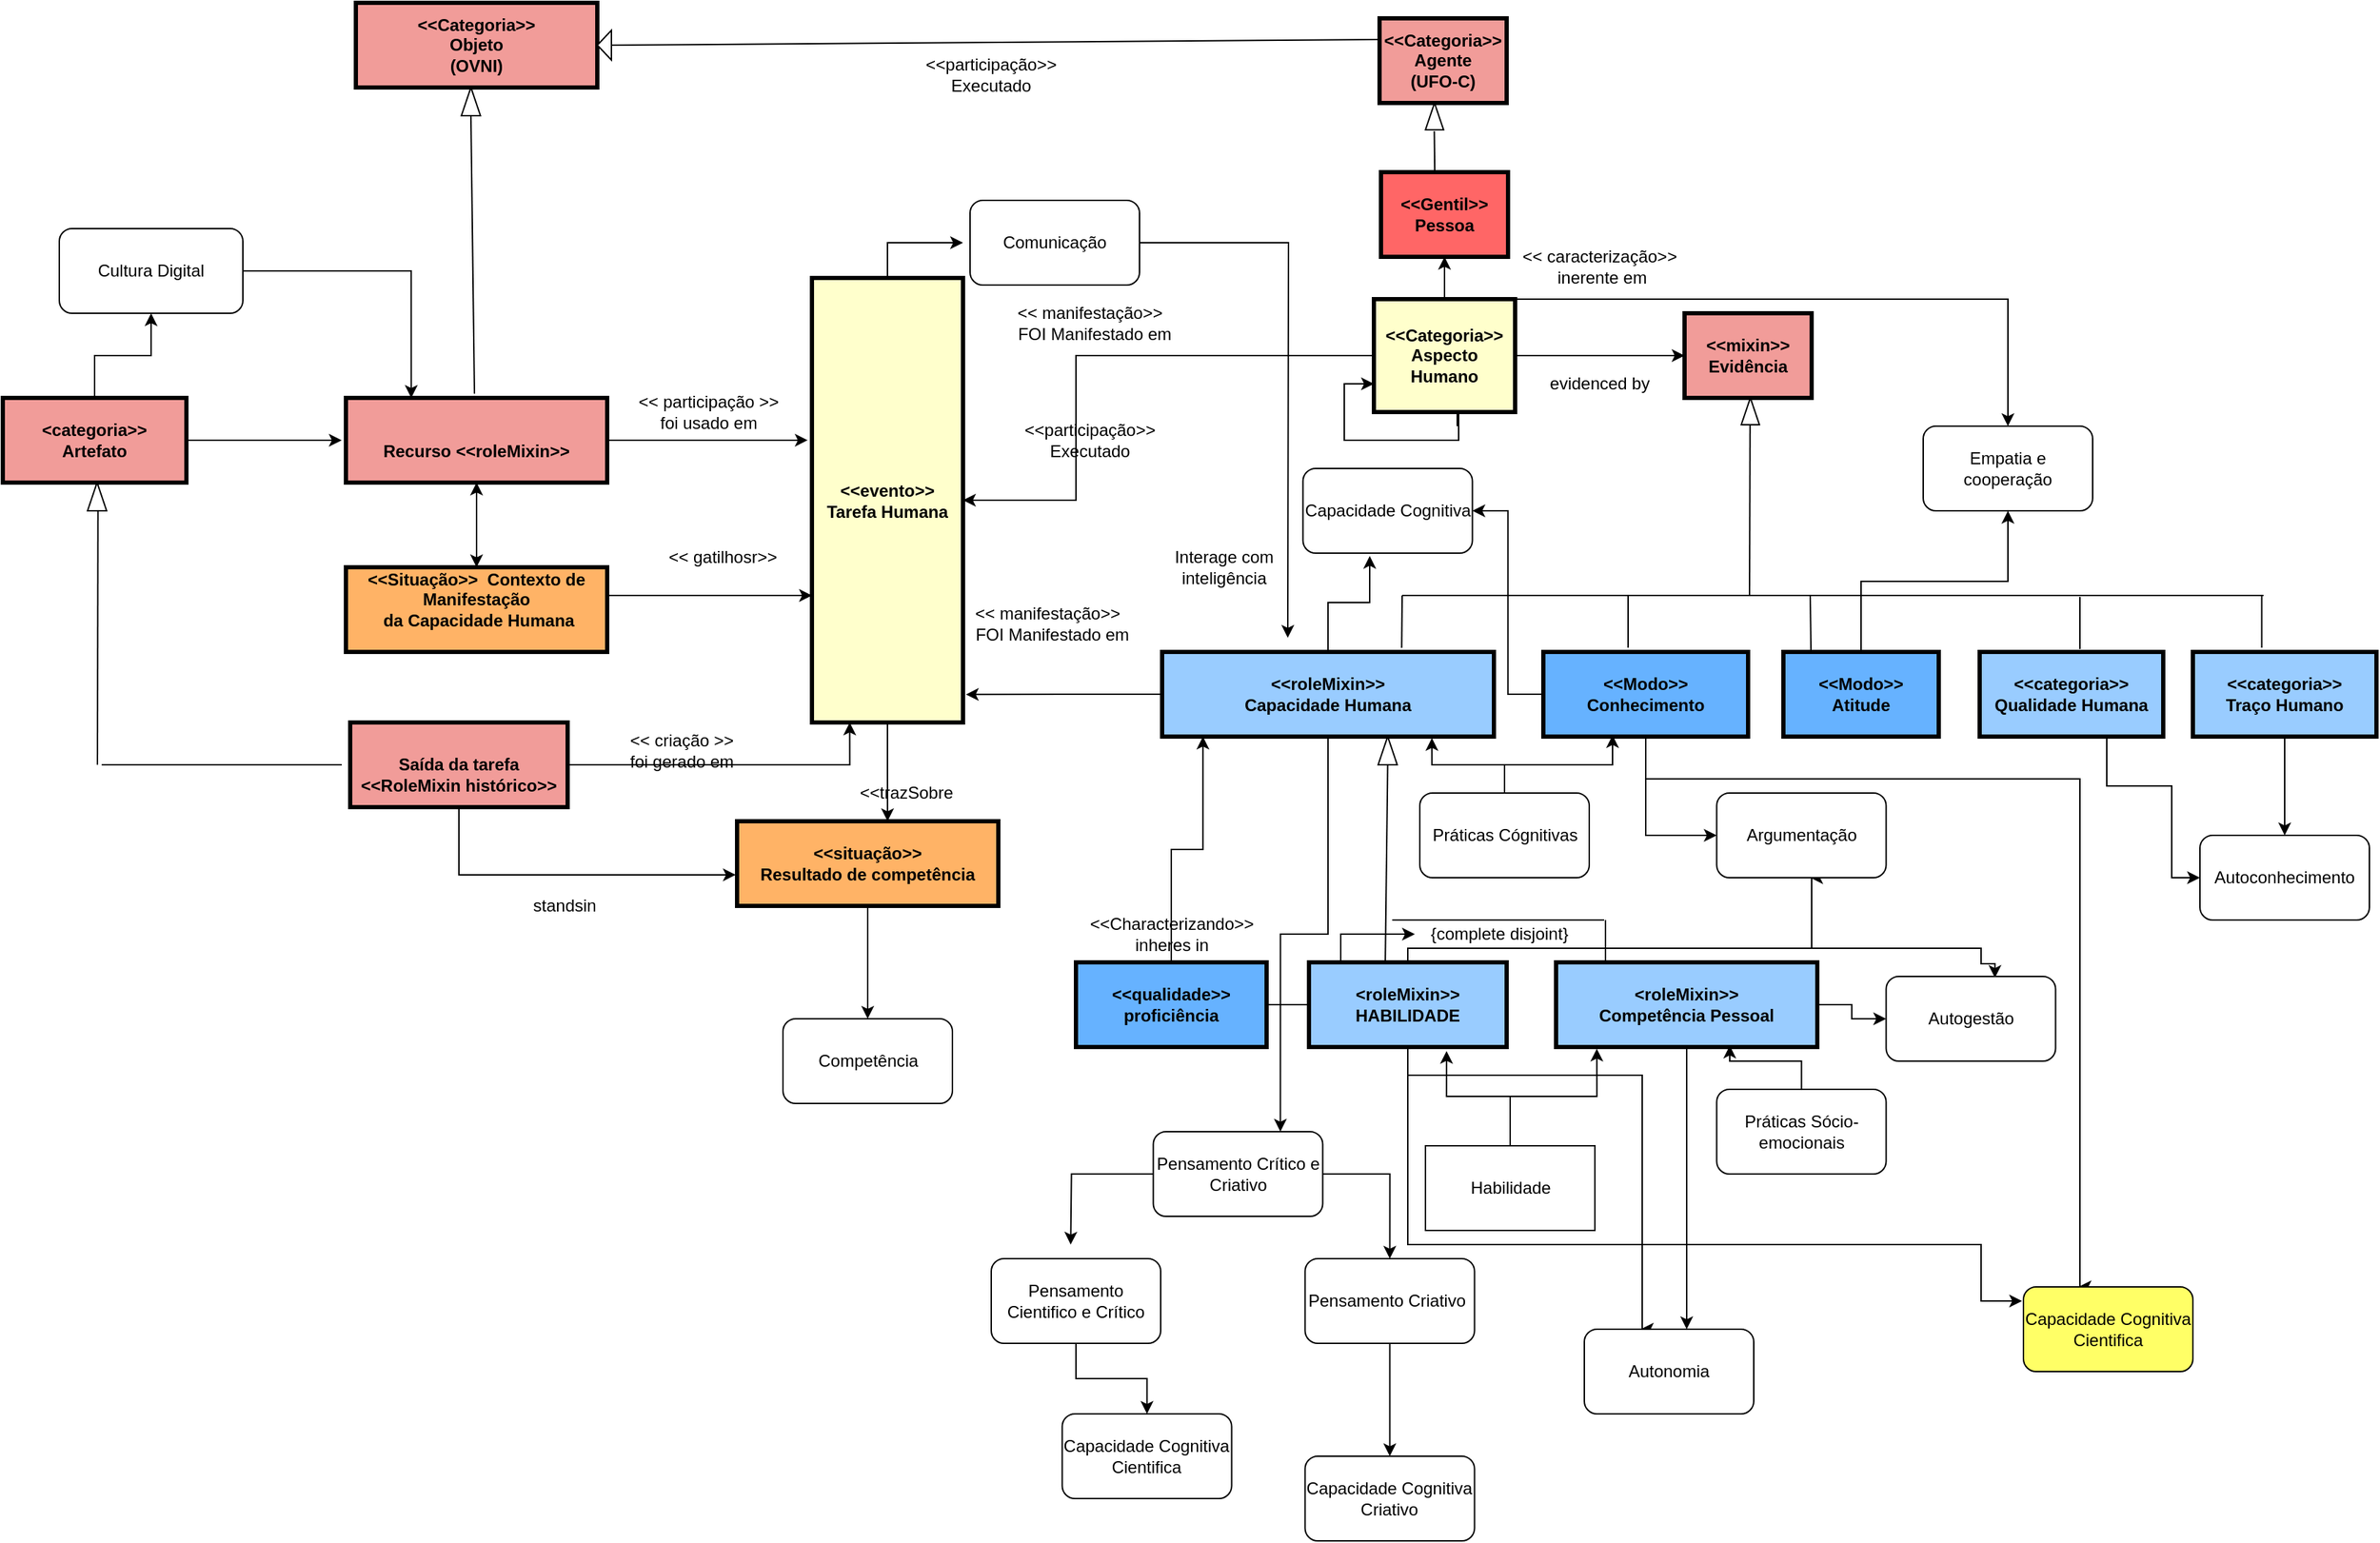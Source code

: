 <mxfile version="26.0.10">
  <diagram name="Page-1" id="c7558073-3199-34d8-9f00-42111426c3f3">
    <mxGraphModel dx="2180" dy="1727" grid="1" gridSize="10" guides="1" tooltips="1" connect="1" arrows="1" fold="1" page="1" pageScale="1" pageWidth="826" pageHeight="1169" background="none" math="0" shadow="0">
      <root>
        <mxCell id="0" />
        <mxCell id="1" parent="0" />
        <mxCell id="HpisvmxYInTiWvvhe3Xb-21" style="edgeStyle=orthogonalEdgeStyle;rounded=0;orthogonalLoop=1;jettySize=auto;html=1;" parent="1" source="3" edge="1">
          <mxGeometry relative="1" as="geometry">
            <mxPoint x="520" y="70" as="targetPoint" />
            <Array as="points">
              <mxPoint x="467" y="70" />
            </Array>
          </mxGeometry>
        </mxCell>
        <mxCell id="3" value="&lt;&lt;evento&gt;&gt; &#xa;Tarefa Humana" style="whiteSpace=wrap;align=center;verticalAlign=middle;fontStyle=1;strokeWidth=3;fillColor=#FFFFCC" parent="1" vertex="1">
          <mxGeometry x="413" y="95" width="107" height="315" as="geometry" />
        </mxCell>
        <mxCell id="4" value="&lt;&lt;Categoria&gt;&gt; &#xa;Objeto &#xa;(OVNI)" style="whiteSpace=wrap;align=center;verticalAlign=middle;fontStyle=1;strokeWidth=3;fillColor=#F19C99;" parent="1" vertex="1">
          <mxGeometry x="90" y="-100" width="171" height="60" as="geometry" />
        </mxCell>
        <mxCell id="mZcapRQyF1aLiEIGjjHd-96" value="&lt;&lt;Categoria&gt;&gt; &#xa;Agente &#xa;(UFO-C)" style="whiteSpace=wrap;align=center;verticalAlign=middle;fontStyle=1;strokeWidth=3;fillColor=#F19C99;" parent="1" vertex="1">
          <mxGeometry x="815" y="-89.0" width="90" height="60" as="geometry" />
        </mxCell>
        <mxCell id="mZcapRQyF1aLiEIGjjHd-98" value="" style="endArrow=none;html=1;rounded=0;exitX=0;exitY=0.5;exitDx=0;exitDy=0;entryX=0;entryY=0.25;entryDx=0;entryDy=0;" parent="1" source="mZcapRQyF1aLiEIGjjHd-100" target="mZcapRQyF1aLiEIGjjHd-96" edge="1">
          <mxGeometry width="50" height="50" relative="1" as="geometry">
            <mxPoint x="303.5" y="-69.5" as="sourcePoint" />
            <mxPoint x="800" y="-70" as="targetPoint" />
          </mxGeometry>
        </mxCell>
        <mxCell id="mZcapRQyF1aLiEIGjjHd-100" value="" style="triangle;whiteSpace=wrap;html=1;direction=west;" parent="1" vertex="1">
          <mxGeometry x="261" y="-80.5" width="10" height="21" as="geometry" />
        </mxCell>
        <mxCell id="mZcapRQyF1aLiEIGjjHd-101" value="&lt;&lt;Gentil&gt;&gt; &#xa;Pessoa" style="whiteSpace=wrap;align=center;verticalAlign=middle;fontStyle=1;strokeWidth=3;fillColor=#FF6666;" parent="1" vertex="1">
          <mxGeometry x="816" y="20.0" width="90" height="60" as="geometry" />
        </mxCell>
        <mxCell id="mZcapRQyF1aLiEIGjjHd-128" style="edgeStyle=orthogonalEdgeStyle;rounded=0;orthogonalLoop=1;jettySize=auto;html=1;entryX=1;entryY=0.5;entryDx=0;entryDy=0;" parent="1" source="mZcapRQyF1aLiEIGjjHd-102" target="3" edge="1">
          <mxGeometry relative="1" as="geometry">
            <Array as="points">
              <mxPoint x="600" y="253" />
            </Array>
          </mxGeometry>
        </mxCell>
        <mxCell id="mZcapRQyF1aLiEIGjjHd-135" value="" style="edgeStyle=orthogonalEdgeStyle;rounded=0;orthogonalLoop=1;jettySize=auto;html=1;" parent="1" source="mZcapRQyF1aLiEIGjjHd-102" target="mZcapRQyF1aLiEIGjjHd-101" edge="1">
          <mxGeometry relative="1" as="geometry" />
        </mxCell>
        <mxCell id="mZcapRQyF1aLiEIGjjHd-136" value="" style="edgeStyle=orthogonalEdgeStyle;rounded=0;orthogonalLoop=1;jettySize=auto;html=1;" parent="1" source="mZcapRQyF1aLiEIGjjHd-102" target="mZcapRQyF1aLiEIGjjHd-103" edge="1">
          <mxGeometry relative="1" as="geometry" />
        </mxCell>
        <mxCell id="PSc5GTqTMLzyxb9hNvbQ-18" style="edgeStyle=orthogonalEdgeStyle;rounded=0;orthogonalLoop=1;jettySize=auto;html=1;entryX=0;entryY=0.75;entryDx=0;entryDy=0;" parent="1" target="mZcapRQyF1aLiEIGjjHd-102" edge="1">
          <mxGeometry relative="1" as="geometry">
            <mxPoint x="840" y="250" as="targetPoint" />
            <mxPoint x="870" y="200" as="sourcePoint" />
            <Array as="points">
              <mxPoint x="870" y="180" />
              <mxPoint x="871" y="180" />
              <mxPoint x="871" y="210" />
              <mxPoint x="790" y="210" />
              <mxPoint x="790" y="170" />
            </Array>
          </mxGeometry>
        </mxCell>
        <mxCell id="HpisvmxYInTiWvvhe3Xb-46" style="edgeStyle=orthogonalEdgeStyle;rounded=0;orthogonalLoop=1;jettySize=auto;html=1;entryX=0.5;entryY=0;entryDx=0;entryDy=0;" parent="1" source="mZcapRQyF1aLiEIGjjHd-102" target="HpisvmxYInTiWvvhe3Xb-45" edge="1">
          <mxGeometry relative="1" as="geometry">
            <Array as="points">
              <mxPoint x="1260" y="110" />
            </Array>
          </mxGeometry>
        </mxCell>
        <mxCell id="mZcapRQyF1aLiEIGjjHd-102" value="&lt;&lt;Categoria&gt;&gt; &#xa;Aspecto Humano" style="whiteSpace=wrap;align=center;verticalAlign=middle;fontStyle=1;strokeWidth=3;fillColor=#FFFFCC" parent="1" vertex="1">
          <mxGeometry x="811" y="110" width="100" height="80" as="geometry" />
        </mxCell>
        <mxCell id="mZcapRQyF1aLiEIGjjHd-103" value="&lt;&lt;mixin&gt;&gt; &#xa;Evidência" style="whiteSpace=wrap;align=center;verticalAlign=middle;fontStyle=1;strokeWidth=3;fillColor=#F19C99;" parent="1" vertex="1">
          <mxGeometry x="1031" y="120.0" width="90" height="60" as="geometry" />
        </mxCell>
        <mxCell id="mZcapRQyF1aLiEIGjjHd-130" style="edgeStyle=orthogonalEdgeStyle;rounded=0;orthogonalLoop=1;jettySize=auto;html=1;entryX=1.019;entryY=0.937;entryDx=0;entryDy=0;entryPerimeter=0;" parent="1" source="mZcapRQyF1aLiEIGjjHd-104" target="3" edge="1">
          <mxGeometry relative="1" as="geometry">
            <mxPoint x="530" y="390" as="targetPoint" />
          </mxGeometry>
        </mxCell>
        <mxCell id="ohk12R2K4wukZ1CmPXvQ-28" value="" style="edgeStyle=orthogonalEdgeStyle;rounded=0;orthogonalLoop=1;jettySize=auto;html=1;entryX=0.75;entryY=0;entryDx=0;entryDy=0;" parent="1" source="mZcapRQyF1aLiEIGjjHd-104" target="ohk12R2K4wukZ1CmPXvQ-14" edge="1">
          <mxGeometry relative="1" as="geometry">
            <mxPoint x="751" y="670" as="targetPoint" />
          </mxGeometry>
        </mxCell>
        <mxCell id="mZcapRQyF1aLiEIGjjHd-104" value="&lt;&lt;roleMixin&gt;&gt; &#xa;Capacidade Humana" style="whiteSpace=wrap;align=center;verticalAlign=middle;fontStyle=1;strokeWidth=3;fillColor=#99CCFF;" parent="1" vertex="1">
          <mxGeometry x="661" y="360" width="235" height="60" as="geometry" />
        </mxCell>
        <mxCell id="ohk12R2K4wukZ1CmPXvQ-34" style="edgeStyle=orthogonalEdgeStyle;rounded=0;orthogonalLoop=1;jettySize=auto;html=1;entryX=1;entryY=0.5;entryDx=0;entryDy=0;" parent="1" source="mZcapRQyF1aLiEIGjjHd-105" target="ohk12R2K4wukZ1CmPXvQ-32" edge="1">
          <mxGeometry relative="1" as="geometry" />
        </mxCell>
        <mxCell id="HpisvmxYInTiWvvhe3Xb-15" style="edgeStyle=orthogonalEdgeStyle;rounded=0;orthogonalLoop=1;jettySize=auto;html=1;" parent="1" source="mZcapRQyF1aLiEIGjjHd-105" edge="1">
          <mxGeometry relative="1" as="geometry">
            <mxPoint x="1310" y="810" as="targetPoint" />
            <Array as="points">
              <mxPoint x="1004" y="450" />
              <mxPoint x="1311" y="450" />
            </Array>
          </mxGeometry>
        </mxCell>
        <mxCell id="HpisvmxYInTiWvvhe3Xb-33" style="edgeStyle=orthogonalEdgeStyle;rounded=0;orthogonalLoop=1;jettySize=auto;html=1;entryX=0;entryY=0.5;entryDx=0;entryDy=0;" parent="1" source="mZcapRQyF1aLiEIGjjHd-105" target="HpisvmxYInTiWvvhe3Xb-35" edge="1">
          <mxGeometry relative="1" as="geometry">
            <mxPoint x="1070" y="500" as="targetPoint" />
          </mxGeometry>
        </mxCell>
        <mxCell id="mZcapRQyF1aLiEIGjjHd-105" value="&lt;&lt;Modo&gt;&gt; &#xa;Conhecimento" style="whiteSpace=wrap;align=center;verticalAlign=middle;fontStyle=1;strokeWidth=3;fillColor=#66B2FF;" parent="1" vertex="1">
          <mxGeometry x="931" y="360" width="145" height="60" as="geometry" />
        </mxCell>
        <mxCell id="HpisvmxYInTiWvvhe3Xb-44" style="edgeStyle=orthogonalEdgeStyle;rounded=0;orthogonalLoop=1;jettySize=auto;html=1;" parent="1" source="mZcapRQyF1aLiEIGjjHd-106" target="HpisvmxYInTiWvvhe3Xb-45" edge="1">
          <mxGeometry relative="1" as="geometry">
            <mxPoint x="1220" y="230" as="targetPoint" />
          </mxGeometry>
        </mxCell>
        <mxCell id="mZcapRQyF1aLiEIGjjHd-106" value="&lt;&lt;Modo&gt;&gt; &#xa;Atitude" style="whiteSpace=wrap;align=center;verticalAlign=middle;fontStyle=1;strokeWidth=3;fillColor=#66B2FF;" parent="1" vertex="1">
          <mxGeometry x="1101" y="360" width="110" height="60" as="geometry" />
        </mxCell>
        <mxCell id="HpisvmxYInTiWvvhe3Xb-41" style="edgeStyle=orthogonalEdgeStyle;rounded=0;orthogonalLoop=1;jettySize=auto;html=1;entryX=0;entryY=0.5;entryDx=0;entryDy=0;" parent="1" source="mZcapRQyF1aLiEIGjjHd-107" target="HpisvmxYInTiWvvhe3Xb-38" edge="1">
          <mxGeometry relative="1" as="geometry">
            <Array as="points">
              <mxPoint x="1330" y="455" />
              <mxPoint x="1376" y="455" />
              <mxPoint x="1376" y="520" />
            </Array>
          </mxGeometry>
        </mxCell>
        <mxCell id="mZcapRQyF1aLiEIGjjHd-107" value="&lt;&lt;categoria&gt;&gt; &#xa;Qualidade Humana" style="whiteSpace=wrap;align=center;verticalAlign=middle;fontStyle=1;strokeWidth=3;fillColor=#99CCFF;" parent="1" vertex="1">
          <mxGeometry x="1240" y="360" width="130" height="60" as="geometry" />
        </mxCell>
        <mxCell id="HpisvmxYInTiWvvhe3Xb-37" style="edgeStyle=orthogonalEdgeStyle;rounded=0;orthogonalLoop=1;jettySize=auto;html=1;" parent="1" source="mZcapRQyF1aLiEIGjjHd-108" target="HpisvmxYInTiWvvhe3Xb-38" edge="1">
          <mxGeometry relative="1" as="geometry">
            <mxPoint x="1456" y="520" as="targetPoint" />
          </mxGeometry>
        </mxCell>
        <mxCell id="mZcapRQyF1aLiEIGjjHd-108" value="&lt;&lt;categoria&gt;&gt; &#xa;Traço Humano" style="whiteSpace=wrap;align=center;verticalAlign=middle;fontStyle=1;strokeWidth=3;fillColor=#99CCFF;" parent="1" vertex="1">
          <mxGeometry x="1391" y="360" width="130" height="60" as="geometry" />
        </mxCell>
        <mxCell id="mZcapRQyF1aLiEIGjjHd-125" style="edgeStyle=orthogonalEdgeStyle;rounded=0;orthogonalLoop=1;jettySize=auto;html=1;entryX=0.123;entryY=1;entryDx=0;entryDy=0;entryPerimeter=0;" parent="1" source="mZcapRQyF1aLiEIGjjHd-109" target="mZcapRQyF1aLiEIGjjHd-104" edge="1">
          <mxGeometry relative="1" as="geometry">
            <mxPoint x="662.5" y="430" as="targetPoint" />
          </mxGeometry>
        </mxCell>
        <mxCell id="HpisvmxYInTiWvvhe3Xb-7" value="" style="edgeStyle=orthogonalEdgeStyle;rounded=0;orthogonalLoop=1;jettySize=auto;html=1;" parent="1" source="mZcapRQyF1aLiEIGjjHd-109" target="PSc5GTqTMLzyxb9hNvbQ-38" edge="1">
          <mxGeometry relative="1" as="geometry" />
        </mxCell>
        <mxCell id="mZcapRQyF1aLiEIGjjHd-109" value="&lt;&lt;qualidade&gt;&gt; &#xa;proficiência" style="whiteSpace=wrap;align=center;verticalAlign=middle;fontStyle=1;strokeWidth=3;fillColor=#66B2FF;" parent="1" vertex="1">
          <mxGeometry x="600" y="580" width="135" height="60" as="geometry" />
        </mxCell>
        <mxCell id="HpisvmxYInTiWvvhe3Xb-16" style="edgeStyle=orthogonalEdgeStyle;rounded=0;orthogonalLoop=1;jettySize=auto;html=1;" parent="1" source="mZcapRQyF1aLiEIGjjHd-110" edge="1">
          <mxGeometry relative="1" as="geometry">
            <mxPoint x="1270" y="820" as="targetPoint" />
            <Array as="points">
              <mxPoint x="835" y="780" />
              <mxPoint x="1241" y="780" />
              <mxPoint x="1241" y="820" />
            </Array>
          </mxGeometry>
        </mxCell>
        <mxCell id="HpisvmxYInTiWvvhe3Xb-32" style="edgeStyle=orthogonalEdgeStyle;rounded=0;orthogonalLoop=1;jettySize=auto;html=1;entryX=0.642;entryY=0.017;entryDx=0;entryDy=0;entryPerimeter=0;" parent="1" source="mZcapRQyF1aLiEIGjjHd-110" target="HpisvmxYInTiWvvhe3Xb-31" edge="1">
          <mxGeometry relative="1" as="geometry">
            <mxPoint x="1240" y="660" as="targetPoint" />
            <Array as="points">
              <mxPoint x="835" y="570" />
              <mxPoint x="1241" y="570" />
              <mxPoint x="1241" y="581" />
            </Array>
          </mxGeometry>
        </mxCell>
        <mxCell id="HpisvmxYInTiWvvhe3Xb-34" style="edgeStyle=orthogonalEdgeStyle;rounded=0;orthogonalLoop=1;jettySize=auto;html=1;" parent="1" source="mZcapRQyF1aLiEIGjjHd-110" edge="1">
          <mxGeometry relative="1" as="geometry">
            <mxPoint x="1120" y="520" as="targetPoint" />
            <Array as="points">
              <mxPoint x="835" y="570" />
              <mxPoint x="1121" y="570" />
            </Array>
          </mxGeometry>
        </mxCell>
        <mxCell id="HpisvmxYInTiWvvhe3Xb-47" style="edgeStyle=orthogonalEdgeStyle;rounded=0;orthogonalLoop=1;jettySize=auto;html=1;" parent="1" source="mZcapRQyF1aLiEIGjjHd-110" edge="1">
          <mxGeometry relative="1" as="geometry">
            <mxPoint x="1000" y="840" as="targetPoint" />
            <Array as="points">
              <mxPoint x="835" y="660" />
              <mxPoint x="1001" y="660" />
            </Array>
          </mxGeometry>
        </mxCell>
        <mxCell id="mZcapRQyF1aLiEIGjjHd-110" value="&lt;roleMixin&gt;&gt; &#xa;HABILIDADE" style="whiteSpace=wrap;align=center;verticalAlign=middle;fontStyle=1;strokeWidth=3;fillColor=#99CCFF;" parent="1" vertex="1">
          <mxGeometry x="765" y="580" width="140" height="60" as="geometry" />
        </mxCell>
        <mxCell id="HpisvmxYInTiWvvhe3Xb-30" style="edgeStyle=orthogonalEdgeStyle;rounded=0;orthogonalLoop=1;jettySize=auto;html=1;" parent="1" source="mZcapRQyF1aLiEIGjjHd-111" target="HpisvmxYInTiWvvhe3Xb-31" edge="1">
          <mxGeometry relative="1" as="geometry">
            <mxPoint x="1190" y="610" as="targetPoint" />
          </mxGeometry>
        </mxCell>
        <mxCell id="HpisvmxYInTiWvvhe3Xb-48" style="edgeStyle=orthogonalEdgeStyle;rounded=0;orthogonalLoop=1;jettySize=auto;html=1;" parent="1" source="mZcapRQyF1aLiEIGjjHd-111" edge="1">
          <mxGeometry relative="1" as="geometry">
            <mxPoint x="1032.5" y="840" as="targetPoint" />
          </mxGeometry>
        </mxCell>
        <mxCell id="mZcapRQyF1aLiEIGjjHd-111" value="&lt;roleMixin&gt;&gt; &#xa;Competência Pessoal" style="whiteSpace=wrap;align=center;verticalAlign=middle;fontStyle=1;strokeWidth=3;fillColor=#99CCFF;" parent="1" vertex="1">
          <mxGeometry x="940" y="580" width="185" height="60" as="geometry" />
        </mxCell>
        <mxCell id="ohk12R2K4wukZ1CmPXvQ-5" value="" style="edgeStyle=orthogonalEdgeStyle;rounded=0;orthogonalLoop=1;jettySize=auto;html=1;" parent="1" source="mZcapRQyF1aLiEIGjjHd-112" edge="1">
          <mxGeometry relative="1" as="geometry">
            <mxPoint x="452.5" y="620" as="targetPoint" />
          </mxGeometry>
        </mxCell>
        <mxCell id="mZcapRQyF1aLiEIGjjHd-112" value="&lt;&lt;situação&gt;&gt; &#xa;Resultado de competência" style="whiteSpace=wrap;align=center;verticalAlign=middle;fontStyle=1;strokeWidth=3;fillColor=#FFB366;" parent="1" vertex="1">
          <mxGeometry x="360" y="480" width="185" height="60" as="geometry" />
        </mxCell>
        <mxCell id="mZcapRQyF1aLiEIGjjHd-119" style="edgeStyle=orthogonalEdgeStyle;rounded=0;orthogonalLoop=1;jettySize=auto;html=1;exitX=1;exitY=0.5;exitDx=0;exitDy=0;entryX=0.25;entryY=1;entryDx=0;entryDy=0;" parent="1" source="mZcapRQyF1aLiEIGjjHd-113" target="3" edge="1">
          <mxGeometry relative="1" as="geometry">
            <mxPoint x="280" y="440" as="targetPoint" />
          </mxGeometry>
        </mxCell>
        <mxCell id="mZcapRQyF1aLiEIGjjHd-113" value="&#xa;Saída da tarefa &lt;&lt;RoleMixin histórico&gt;&gt;" style="whiteSpace=wrap;align=center;verticalAlign=middle;fontStyle=1;strokeWidth=3;fillColor=#F19C99;" parent="1" vertex="1">
          <mxGeometry x="86" y="410" width="154" height="60" as="geometry" />
        </mxCell>
        <mxCell id="mZcapRQyF1aLiEIGjjHd-118" style="edgeStyle=orthogonalEdgeStyle;rounded=0;orthogonalLoop=1;jettySize=auto;html=1;entryX=0.5;entryY=0;entryDx=0;entryDy=0;" parent="1" source="mZcapRQyF1aLiEIGjjHd-114" target="mZcapRQyF1aLiEIGjjHd-115" edge="1">
          <mxGeometry relative="1" as="geometry" />
        </mxCell>
        <mxCell id="mZcapRQyF1aLiEIGjjHd-114" value="&#xa;Recurso &lt;&lt;roleMixin&gt;&gt;" style="whiteSpace=wrap;align=center;verticalAlign=middle;fontStyle=1;strokeWidth=3;fillColor=#F19C99;" parent="1" vertex="1">
          <mxGeometry x="83" y="180" width="185" height="60" as="geometry" />
        </mxCell>
        <mxCell id="mZcapRQyF1aLiEIGjjHd-121" style="edgeStyle=orthogonalEdgeStyle;rounded=0;orthogonalLoop=1;jettySize=auto;html=1;" parent="1" source="mZcapRQyF1aLiEIGjjHd-115" target="3" edge="1">
          <mxGeometry relative="1" as="geometry">
            <Array as="points">
              <mxPoint x="400" y="320" />
              <mxPoint x="400" y="320" />
            </Array>
          </mxGeometry>
        </mxCell>
        <mxCell id="HpisvmxYInTiWvvhe3Xb-24" value="" style="edgeStyle=orthogonalEdgeStyle;rounded=0;orthogonalLoop=1;jettySize=auto;html=1;" parent="1" source="mZcapRQyF1aLiEIGjjHd-115" target="mZcapRQyF1aLiEIGjjHd-114" edge="1">
          <mxGeometry relative="1" as="geometry" />
        </mxCell>
        <mxCell id="mZcapRQyF1aLiEIGjjHd-115" value="&lt;&lt;Situação&gt;&gt;  Contexto de Manifestação &#xa; da Capacidade Humana&#xa;" style="whiteSpace=wrap;align=center;verticalAlign=middle;fontStyle=1;strokeWidth=3;fillColor=#FFB366;" parent="1" vertex="1">
          <mxGeometry x="83" y="300" width="185" height="60" as="geometry" />
        </mxCell>
        <mxCell id="mZcapRQyF1aLiEIGjjHd-117" style="edgeStyle=orthogonalEdgeStyle;rounded=0;orthogonalLoop=1;jettySize=auto;html=1;" parent="1" source="mZcapRQyF1aLiEIGjjHd-116" edge="1">
          <mxGeometry relative="1" as="geometry">
            <mxPoint x="80" y="210" as="targetPoint" />
          </mxGeometry>
        </mxCell>
        <mxCell id="HpisvmxYInTiWvvhe3Xb-25" style="edgeStyle=orthogonalEdgeStyle;rounded=0;orthogonalLoop=1;jettySize=auto;html=1;" parent="1" source="mZcapRQyF1aLiEIGjjHd-116" target="HpisvmxYInTiWvvhe3Xb-26" edge="1">
          <mxGeometry relative="1" as="geometry">
            <mxPoint x="-60" y="90" as="targetPoint" />
          </mxGeometry>
        </mxCell>
        <mxCell id="mZcapRQyF1aLiEIGjjHd-116" value="&lt;categoria&gt;&gt; &#xa;Artefato" style="whiteSpace=wrap;align=center;verticalAlign=middle;fontStyle=1;strokeWidth=3;fillColor=#F19C99;" parent="1" vertex="1">
          <mxGeometry x="-160" y="180" width="130" height="60" as="geometry" />
        </mxCell>
        <mxCell id="mZcapRQyF1aLiEIGjjHd-122" style="edgeStyle=orthogonalEdgeStyle;rounded=0;orthogonalLoop=1;jettySize=auto;html=1;entryX=-0.028;entryY=0.365;entryDx=0;entryDy=0;entryPerimeter=0;" parent="1" source="mZcapRQyF1aLiEIGjjHd-114" target="3" edge="1">
          <mxGeometry relative="1" as="geometry" />
        </mxCell>
        <mxCell id="mZcapRQyF1aLiEIGjjHd-123" style="edgeStyle=orthogonalEdgeStyle;rounded=0;orthogonalLoop=1;jettySize=auto;html=1;entryX=-0.005;entryY=0.633;entryDx=0;entryDy=0;entryPerimeter=0;" parent="1" source="mZcapRQyF1aLiEIGjjHd-113" target="mZcapRQyF1aLiEIGjjHd-112" edge="1">
          <mxGeometry relative="1" as="geometry">
            <Array as="points">
              <mxPoint x="163" y="518" />
            </Array>
          </mxGeometry>
        </mxCell>
        <mxCell id="mZcapRQyF1aLiEIGjjHd-124" style="edgeStyle=orthogonalEdgeStyle;rounded=0;orthogonalLoop=1;jettySize=auto;html=1;entryX=0.576;entryY=0;entryDx=0;entryDy=0;entryPerimeter=0;" parent="1" source="3" target="mZcapRQyF1aLiEIGjjHd-112" edge="1">
          <mxGeometry relative="1" as="geometry" />
        </mxCell>
        <mxCell id="R1U67L6EWozbl_Dzh-y6-4" value="" style="triangle;whiteSpace=wrap;html=1;direction=north;" parent="1" vertex="1">
          <mxGeometry x="164.75" y="-40" width="13.5" height="20" as="geometry" />
        </mxCell>
        <mxCell id="R1U67L6EWozbl_Dzh-y6-6" value="" style="endArrow=none;html=1;rounded=0;entryX=0;entryY=0.5;entryDx=0;entryDy=0;" parent="1" target="R1U67L6EWozbl_Dzh-y6-4" edge="1">
          <mxGeometry width="50" height="50" relative="1" as="geometry">
            <mxPoint x="174" y="177" as="sourcePoint" />
            <mxPoint x="173.875" y="107" as="targetPoint" />
          </mxGeometry>
        </mxCell>
        <mxCell id="R1U67L6EWozbl_Dzh-y6-8" value="" style="triangle;whiteSpace=wrap;html=1;direction=north;" parent="1" vertex="1">
          <mxGeometry x="-100" y="240" width="13.5" height="20" as="geometry" />
        </mxCell>
        <mxCell id="R1U67L6EWozbl_Dzh-y6-9" value="" style="endArrow=none;html=1;rounded=0;entryX=0;entryY=0.25;entryDx=0;entryDy=0;" parent="1" edge="1">
          <mxGeometry width="50" height="50" relative="1" as="geometry">
            <mxPoint x="-93" y="440" as="sourcePoint" />
            <mxPoint x="-92.625" y="260" as="targetPoint" />
          </mxGeometry>
        </mxCell>
        <mxCell id="R1U67L6EWozbl_Dzh-y6-10" value="" style="endArrow=none;html=1;rounded=0;" parent="1" edge="1">
          <mxGeometry width="50" height="50" relative="1" as="geometry">
            <mxPoint x="-90" y="440" as="sourcePoint" />
            <mxPoint x="80" y="440" as="targetPoint" />
          </mxGeometry>
        </mxCell>
        <mxCell id="R1U67L6EWozbl_Dzh-y6-11" value="" style="triangle;whiteSpace=wrap;html=1;direction=north;" parent="1" vertex="1">
          <mxGeometry x="814" y="420" width="13.5" height="20" as="geometry" />
        </mxCell>
        <mxCell id="R1U67L6EWozbl_Dzh-y6-12" value="" style="endArrow=none;html=1;rounded=0;entryX=0;entryY=0.5;entryDx=0;entryDy=0;exitX=0.386;exitY=0.017;exitDx=0;exitDy=0;exitPerimeter=0;" parent="1" source="mZcapRQyF1aLiEIGjjHd-110" target="R1U67L6EWozbl_Dzh-y6-11" edge="1">
          <mxGeometry width="50" height="50" relative="1" as="geometry">
            <mxPoint x="819.25" y="570" as="sourcePoint" />
            <mxPoint x="822.25" y="450" as="targetPoint" />
          </mxGeometry>
        </mxCell>
        <mxCell id="PSc5GTqTMLzyxb9hNvbQ-15" value="&lt;font style=&quot;vertical-align: inherit;&quot;&gt;&lt;font style=&quot;vertical-align: inherit;&quot;&gt;&lt;font style=&quot;vertical-align: inherit;&quot;&gt;&lt;font style=&quot;vertical-align: inherit;&quot;&gt;&lt;font style=&quot;vertical-align: inherit;&quot;&gt;&lt;font style=&quot;vertical-align: inherit;&quot;&gt;&amp;lt;&amp;lt;participação&amp;gt;&amp;gt;&lt;/font&gt;&lt;/font&gt;&lt;/font&gt;&lt;/font&gt;&lt;/font&gt;&lt;/font&gt;&lt;div&gt;&lt;font style=&quot;vertical-align: inherit;&quot;&gt;&lt;font style=&quot;vertical-align: inherit;&quot;&gt;&lt;font style=&quot;vertical-align: inherit;&quot;&gt;&lt;font style=&quot;vertical-align: inherit;&quot;&gt;&lt;font style=&quot;vertical-align: inherit;&quot;&gt;&lt;font style=&quot;vertical-align: inherit;&quot;&gt;&lt;font style=&quot;vertical-align: inherit;&quot;&gt;&lt;font style=&quot;vertical-align: inherit;&quot;&gt;Executado&lt;/font&gt;&lt;/font&gt;&lt;/font&gt;&lt;/font&gt;&lt;/font&gt;&lt;/font&gt;&lt;/font&gt;&lt;/font&gt;&lt;/div&gt;" style="text;html=1;align=center;verticalAlign=middle;whiteSpace=wrap;rounded=0;" parent="1" vertex="1">
          <mxGeometry x="480" y="-69" width="120" height="40" as="geometry" />
        </mxCell>
        <mxCell id="PSc5GTqTMLzyxb9hNvbQ-16" value="&lt;font style=&quot;vertical-align: inherit;&quot;&gt;&lt;font style=&quot;vertical-align: inherit;&quot;&gt;&lt;font style=&quot;vertical-align: inherit;&quot;&gt;&lt;font style=&quot;vertical-align: inherit;&quot;&gt;&lt;font style=&quot;vertical-align: inherit;&quot;&gt;&lt;font style=&quot;vertical-align: inherit;&quot;&gt;&lt;font style=&quot;vertical-align: inherit;&quot;&gt;&lt;font style=&quot;vertical-align: inherit;&quot;&gt;&amp;lt;&amp;lt; manifestação&amp;gt;&amp;gt;&lt;/font&gt;&lt;/font&gt;&lt;/font&gt;&lt;/font&gt;&lt;/font&gt;&lt;/font&gt;&lt;/font&gt;&lt;/font&gt;&lt;div&gt;&lt;font style=&quot;vertical-align: inherit;&quot;&gt;&lt;font style=&quot;vertical-align: inherit;&quot;&gt;&lt;font style=&quot;vertical-align: inherit;&quot;&gt;&lt;font style=&quot;vertical-align: inherit;&quot;&gt;&amp;nbsp; FOI Manifestado em&lt;/font&gt;&lt;/font&gt;&lt;/font&gt;&lt;/font&gt;&lt;/div&gt;" style="text;html=1;align=center;verticalAlign=middle;whiteSpace=wrap;rounded=0;" parent="1" vertex="1">
          <mxGeometry x="550" y="107" width="120" height="40" as="geometry" />
        </mxCell>
        <mxCell id="PSc5GTqTMLzyxb9hNvbQ-17" value="&lt;font style=&quot;vertical-align: inherit;&quot;&gt;&lt;font style=&quot;vertical-align: inherit;&quot;&gt;&lt;font style=&quot;vertical-align: inherit;&quot;&gt;&lt;font style=&quot;vertical-align: inherit;&quot;&gt;&amp;lt;&amp;lt;participação&amp;gt;&amp;gt;&lt;/font&gt;&lt;/font&gt;&lt;/font&gt;&lt;/font&gt;&lt;div&gt;&lt;font style=&quot;vertical-align: inherit;&quot;&gt;&lt;font style=&quot;vertical-align: inherit;&quot;&gt;&lt;font style=&quot;vertical-align: inherit;&quot;&gt;&lt;font style=&quot;vertical-align: inherit;&quot;&gt;&lt;font style=&quot;vertical-align: inherit;&quot;&gt;&lt;font style=&quot;vertical-align: inherit;&quot;&gt;Executado&lt;/font&gt;&lt;/font&gt;&lt;/font&gt;&lt;/font&gt;&lt;/font&gt;&lt;/font&gt;&lt;/div&gt;" style="text;html=1;align=center;verticalAlign=middle;whiteSpace=wrap;rounded=0;" parent="1" vertex="1">
          <mxGeometry x="550" y="190" width="120" height="40" as="geometry" />
        </mxCell>
        <mxCell id="PSc5GTqTMLzyxb9hNvbQ-19" value="&lt;font style=&quot;vertical-align: inherit;&quot;&gt;&lt;font style=&quot;vertical-align: inherit;&quot;&gt;&lt;font style=&quot;vertical-align: inherit;&quot;&gt;&lt;font style=&quot;vertical-align: inherit;&quot;&gt;&lt;font style=&quot;vertical-align: inherit;&quot;&gt;&lt;font style=&quot;vertical-align: inherit;&quot;&gt;&lt;font style=&quot;vertical-align: inherit;&quot;&gt;&lt;font style=&quot;vertical-align: inherit;&quot;&gt;Interage com inteligência&lt;/font&gt;&lt;/font&gt;&lt;/font&gt;&lt;/font&gt;&lt;/font&gt;&lt;/font&gt;&lt;/font&gt;&lt;/font&gt;" style="text;html=1;align=center;verticalAlign=middle;whiteSpace=wrap;rounded=0;" parent="1" vertex="1">
          <mxGeometry x="645" y="280" width="120" height="40" as="geometry" />
        </mxCell>
        <mxCell id="PSc5GTqTMLzyxb9hNvbQ-20" value="&lt;font style=&quot;vertical-align: inherit;&quot;&gt;&lt;font style=&quot;vertical-align: inherit;&quot;&gt;&lt;font style=&quot;vertical-align: inherit;&quot;&gt;&lt;font style=&quot;vertical-align: inherit;&quot;&gt;&lt;font style=&quot;vertical-align: inherit;&quot;&gt;&lt;font style=&quot;vertical-align: inherit;&quot;&gt;&lt;font style=&quot;vertical-align: inherit;&quot;&gt;&lt;font style=&quot;vertical-align: inherit;&quot;&gt;&amp;lt;&amp;lt; manifestação&amp;gt;&amp;gt;&lt;/font&gt;&lt;/font&gt;&lt;/font&gt;&lt;/font&gt;&lt;/font&gt;&lt;/font&gt;&lt;/font&gt;&lt;/font&gt;&lt;div&gt;&lt;font style=&quot;vertical-align: inherit;&quot;&gt;&lt;font style=&quot;vertical-align: inherit;&quot;&gt;&lt;font style=&quot;vertical-align: inherit;&quot;&gt;&lt;font style=&quot;vertical-align: inherit;&quot;&gt;&amp;nbsp; FOI Manifestado em&lt;/font&gt;&lt;/font&gt;&lt;/font&gt;&lt;/font&gt;&lt;/div&gt;" style="text;html=1;align=center;verticalAlign=middle;whiteSpace=wrap;rounded=0;" parent="1" vertex="1">
          <mxGeometry x="520" y="320" width="120" height="40" as="geometry" />
        </mxCell>
        <mxCell id="PSc5GTqTMLzyxb9hNvbQ-21" value="&lt;font style=&quot;vertical-align: inherit;&quot;&gt;&lt;font style=&quot;vertical-align: inherit;&quot;&gt;&lt;font style=&quot;vertical-align: inherit;&quot;&gt;&lt;font style=&quot;vertical-align: inherit;&quot;&gt;&lt;font style=&quot;vertical-align: inherit;&quot;&gt;&lt;font style=&quot;vertical-align: inherit;&quot;&gt;&lt;font style=&quot;vertical-align: inherit;&quot;&gt;&lt;font style=&quot;vertical-align: inherit;&quot;&gt;&amp;lt;&amp;lt; caracterização&amp;gt;&amp;gt;&lt;/font&gt;&lt;/font&gt;&lt;/font&gt;&lt;/font&gt;&lt;/font&gt;&lt;/font&gt;&lt;/font&gt;&lt;/font&gt;&lt;div&gt;&lt;font style=&quot;vertical-align: inherit;&quot;&gt;&lt;font style=&quot;vertical-align: inherit;&quot;&gt;&lt;font style=&quot;vertical-align: inherit;&quot;&gt;&lt;font style=&quot;vertical-align: inherit;&quot;&gt;&amp;nbsp;inerente em&lt;/font&gt;&lt;/font&gt;&lt;/font&gt;&lt;/font&gt;&lt;/div&gt;" style="text;html=1;align=center;verticalAlign=middle;whiteSpace=wrap;rounded=0;" parent="1" vertex="1">
          <mxGeometry x="911" y="67" width="120" height="40" as="geometry" />
        </mxCell>
        <mxCell id="PSc5GTqTMLzyxb9hNvbQ-30" value="" style="triangle;whiteSpace=wrap;html=1;direction=north;" parent="1" vertex="1">
          <mxGeometry x="847.5" y="-29" width="12.83" height="19" as="geometry" />
        </mxCell>
        <mxCell id="PSc5GTqTMLzyxb9hNvbQ-31" value="" style="endArrow=none;html=1;rounded=0;entryX=0;entryY=0.25;entryDx=0;entryDy=0;" parent="1" edge="1">
          <mxGeometry width="50" height="50" relative="1" as="geometry">
            <mxPoint x="854.09" y="20" as="sourcePoint" />
            <mxPoint x="853.755" y="-9" as="targetPoint" />
          </mxGeometry>
        </mxCell>
        <mxCell id="PSc5GTqTMLzyxb9hNvbQ-35" value="evidenced by" style="text;html=1;align=center;verticalAlign=middle;whiteSpace=wrap;rounded=0;" parent="1" vertex="1">
          <mxGeometry x="911" y="150" width="120" height="40" as="geometry" />
        </mxCell>
        <mxCell id="PSc5GTqTMLzyxb9hNvbQ-38" value="{&lt;span style=&quot;color: rgba(0, 0, 0, 0); font-family: monospace; font-size: 0px; text-align: start; text-wrap-mode: nowrap;&quot;&gt;%3CmxGraphModel%3E%3Croot%3E%3CmxCell%20id%3D%220%22%2F%3E%3CmxCell%20id%3D%221%22%20parent%3D%220%22%2F%3E%3CmxCell%20id%3D%222%22%20value%3D%22evidenced%20by%22%20style%3D%22text%3Bhtml%3D1%3Balign%3Dcenter%3BverticalAlign%3Dmiddle%3BwhiteSpace%3Dwrap%3Brounded%3D0%3B%22%20vertex%3D%221%22%20parent%3D%221%22%3E%3CmxGeometry%20x%3D%22780%22%20y%3D%22250%22%20width%3D%22120%22%20height%3D%2240%22%20as%3D%22geometry%22%2F%3E%3C%2FmxCell%3E%3C%2Froot%3E%3C%2FmxGraphModel%3E&lt;/span&gt;complete disjoint}" style="text;html=1;align=center;verticalAlign=middle;whiteSpace=wrap;rounded=0;" parent="1" vertex="1">
          <mxGeometry x="840" y="540" width="120" height="40" as="geometry" />
        </mxCell>
        <mxCell id="PSc5GTqTMLzyxb9hNvbQ-39" value="&amp;lt;&amp;lt;Characterizando&amp;gt;&amp;gt;&lt;div&gt;inheres in&lt;/div&gt;" style="text;html=1;align=center;verticalAlign=middle;whiteSpace=wrap;rounded=0;" parent="1" vertex="1">
          <mxGeometry x="607.5" y="540" width="120" height="40" as="geometry" />
        </mxCell>
        <mxCell id="PSc5GTqTMLzyxb9hNvbQ-44" value="&lt;font style=&quot;vertical-align: inherit;&quot;&gt;&lt;font style=&quot;vertical-align: inherit;&quot;&gt;&lt;font style=&quot;vertical-align: inherit;&quot;&gt;&lt;font style=&quot;vertical-align: inherit;&quot;&gt;&lt;font style=&quot;vertical-align: inherit;&quot;&gt;&lt;font style=&quot;vertical-align: inherit;&quot;&gt;&lt;font style=&quot;vertical-align: inherit;&quot;&gt;&lt;font style=&quot;vertical-align: inherit;&quot;&gt;&amp;lt;&amp;lt; participação&lt;/font&gt;&lt;/font&gt;&lt;/font&gt;&lt;/font&gt;&lt;/font&gt;&lt;/font&gt;&lt;/font&gt;&lt;/font&gt;&lt;span style=&quot;background-color: initial;&quot;&gt;&lt;font style=&quot;vertical-align: inherit;&quot;&gt;&lt;font style=&quot;vertical-align: inherit;&quot;&gt; &amp;gt;&amp;gt;&lt;/font&gt;&lt;/font&gt;&lt;/span&gt;&lt;div&gt;&lt;font style=&quot;vertical-align: inherit;&quot;&gt;&lt;font style=&quot;vertical-align: inherit;&quot;&gt;foi usado em&lt;/font&gt;&lt;/font&gt;&lt;/div&gt;" style="text;html=1;align=center;verticalAlign=middle;whiteSpace=wrap;rounded=0;" parent="1" vertex="1">
          <mxGeometry x="280" y="170" width="120" height="40" as="geometry" />
        </mxCell>
        <mxCell id="PSc5GTqTMLzyxb9hNvbQ-45" value="&lt;font style=&quot;vertical-align: inherit;&quot;&gt;&lt;font style=&quot;vertical-align: inherit;&quot;&gt;&lt;font style=&quot;vertical-align: inherit;&quot;&gt;&lt;font style=&quot;vertical-align: inherit;&quot;&gt;&lt;font style=&quot;vertical-align: inherit;&quot;&gt;&lt;font style=&quot;vertical-align: inherit;&quot;&gt;&lt;font style=&quot;vertical-align: inherit;&quot;&gt;&lt;font style=&quot;vertical-align: inherit;&quot;&gt;&amp;lt;&amp;lt; gatilhosr&amp;gt;&amp;gt;&lt;/font&gt;&lt;/font&gt;&lt;/font&gt;&lt;/font&gt;&lt;/font&gt;&lt;/font&gt;&lt;/font&gt;&lt;/font&gt;&lt;div&gt;&lt;font style=&quot;vertical-align: inherit;&quot;&gt;&lt;font style=&quot;vertical-align: inherit;&quot;&gt;&amp;nbsp;&amp;nbsp;&lt;/font&gt;&lt;/font&gt;&lt;/div&gt;" style="text;html=1;align=center;verticalAlign=middle;whiteSpace=wrap;rounded=0;" parent="1" vertex="1">
          <mxGeometry x="290" y="280" width="120" height="40" as="geometry" />
        </mxCell>
        <mxCell id="PSc5GTqTMLzyxb9hNvbQ-46" value="&lt;font style=&quot;vertical-align: inherit;&quot;&gt;&lt;font style=&quot;vertical-align: inherit;&quot;&gt;&lt;font style=&quot;vertical-align: inherit;&quot;&gt;&lt;font style=&quot;vertical-align: inherit;&quot;&gt;&lt;font style=&quot;vertical-align: inherit;&quot;&gt;&lt;font style=&quot;vertical-align: inherit;&quot;&gt;&lt;font style=&quot;vertical-align: inherit;&quot;&gt;&lt;font style=&quot;vertical-align: inherit;&quot;&gt;&amp;lt;&amp;lt; criação &amp;gt;&amp;gt;&lt;/font&gt;&lt;/font&gt;&lt;/font&gt;&lt;/font&gt;&lt;/font&gt;&lt;/font&gt;&lt;/font&gt;&lt;/font&gt;&lt;div&gt;&lt;font style=&quot;vertical-align: inherit;&quot;&gt;&lt;font style=&quot;vertical-align: inherit;&quot;&gt;foi gerado em&lt;/font&gt;&lt;/font&gt;&lt;/div&gt;" style="text;html=1;align=center;verticalAlign=middle;whiteSpace=wrap;rounded=0;" parent="1" vertex="1">
          <mxGeometry x="261" y="410" width="120" height="40" as="geometry" />
        </mxCell>
        <mxCell id="PSc5GTqTMLzyxb9hNvbQ-47" value="standsin" style="text;html=1;align=center;verticalAlign=middle;whiteSpace=wrap;rounded=0;" parent="1" vertex="1">
          <mxGeometry x="178.25" y="520" width="120" height="40" as="geometry" />
        </mxCell>
        <mxCell id="PSc5GTqTMLzyxb9hNvbQ-48" value="&lt;font style=&quot;vertical-align: inherit;&quot;&gt;&lt;font style=&quot;vertical-align: inherit;&quot;&gt;&amp;lt;&amp;lt;trazSobre&lt;/font&gt;&lt;/font&gt;" style="text;html=1;align=center;verticalAlign=middle;whiteSpace=wrap;rounded=0;" parent="1" vertex="1">
          <mxGeometry x="420" y="440" width="120" height="40" as="geometry" />
        </mxCell>
        <mxCell id="PSc5GTqTMLzyxb9hNvbQ-49" value="" style="endArrow=none;html=1;rounded=0;" parent="1" edge="1">
          <mxGeometry width="50" height="50" relative="1" as="geometry">
            <mxPoint x="975" y="580" as="sourcePoint" />
            <mxPoint x="975" y="550" as="targetPoint" />
          </mxGeometry>
        </mxCell>
        <mxCell id="PSc5GTqTMLzyxb9hNvbQ-50" value="" style="endArrow=none;html=1;rounded=0;" parent="1" edge="1">
          <mxGeometry width="50" height="50" relative="1" as="geometry">
            <mxPoint x="824" y="550" as="sourcePoint" />
            <mxPoint x="974" y="550" as="targetPoint" />
          </mxGeometry>
        </mxCell>
        <mxCell id="JAyAvtaWmfMLdTxkJBlu-4" value="" style="endArrow=none;html=1;rounded=0;" parent="1" edge="1">
          <mxGeometry width="50" height="50" relative="1" as="geometry">
            <mxPoint x="831" y="320" as="sourcePoint" />
            <mxPoint x="1441" y="320" as="targetPoint" />
          </mxGeometry>
        </mxCell>
        <mxCell id="JAyAvtaWmfMLdTxkJBlu-5" value="" style="endArrow=none;html=1;rounded=0;exitX=0.722;exitY=-0.047;exitDx=0;exitDy=0;exitPerimeter=0;" parent="1" source="mZcapRQyF1aLiEIGjjHd-104" edge="1">
          <mxGeometry width="50" height="50" relative="1" as="geometry">
            <mxPoint x="831" y="350" as="sourcePoint" />
            <mxPoint x="831" y="320" as="targetPoint" />
          </mxGeometry>
        </mxCell>
        <mxCell id="JAyAvtaWmfMLdTxkJBlu-6" value="" style="endArrow=none;html=1;rounded=0;exitX=0.722;exitY=-0.047;exitDx=0;exitDy=0;exitPerimeter=0;" parent="1" edge="1">
          <mxGeometry width="50" height="50" relative="1" as="geometry">
            <mxPoint x="991" y="357" as="sourcePoint" />
            <mxPoint x="991" y="320" as="targetPoint" />
          </mxGeometry>
        </mxCell>
        <mxCell id="JAyAvtaWmfMLdTxkJBlu-7" value="" style="endArrow=none;html=1;rounded=0;exitX=0.722;exitY=-0.047;exitDx=0;exitDy=0;exitPerimeter=0;" parent="1" edge="1">
          <mxGeometry width="50" height="50" relative="1" as="geometry">
            <mxPoint x="1120.5" y="358.5" as="sourcePoint" />
            <mxPoint x="1120" y="320" as="targetPoint" />
          </mxGeometry>
        </mxCell>
        <mxCell id="JAyAvtaWmfMLdTxkJBlu-8" value="" style="endArrow=none;html=1;rounded=0;exitX=0.722;exitY=-0.047;exitDx=0;exitDy=0;exitPerimeter=0;" parent="1" edge="1">
          <mxGeometry width="50" height="50" relative="1" as="geometry">
            <mxPoint x="1311" y="358" as="sourcePoint" />
            <mxPoint x="1311" y="321" as="targetPoint" />
          </mxGeometry>
        </mxCell>
        <mxCell id="JAyAvtaWmfMLdTxkJBlu-9" value="" style="endArrow=none;html=1;rounded=0;exitX=0.722;exitY=-0.047;exitDx=0;exitDy=0;exitPerimeter=0;" parent="1" edge="1">
          <mxGeometry width="50" height="50" relative="1" as="geometry">
            <mxPoint x="1439.75" y="357" as="sourcePoint" />
            <mxPoint x="1439.75" y="320" as="targetPoint" />
          </mxGeometry>
        </mxCell>
        <mxCell id="JAyAvtaWmfMLdTxkJBlu-12" value="" style="triangle;whiteSpace=wrap;html=1;direction=north;" parent="1" vertex="1">
          <mxGeometry x="1071.17" y="180" width="12.83" height="19" as="geometry" />
        </mxCell>
        <mxCell id="JAyAvtaWmfMLdTxkJBlu-15" value="" style="endArrow=none;html=1;rounded=0;entryX=0;entryY=0.25;entryDx=0;entryDy=0;" parent="1" edge="1">
          <mxGeometry width="50" height="50" relative="1" as="geometry">
            <mxPoint x="1077" y="320" as="sourcePoint" />
            <mxPoint x="1077.378" y="199" as="targetPoint" />
          </mxGeometry>
        </mxCell>
        <mxCell id="JAyAvtaWmfMLdTxkJBlu-16" value="Habilidade" style="rounded=0;whiteSpace=wrap;html=1;" parent="1" vertex="1">
          <mxGeometry x="847.5" y="710" width="120" height="60" as="geometry" />
        </mxCell>
        <mxCell id="JAyAvtaWmfMLdTxkJBlu-17" style="edgeStyle=orthogonalEdgeStyle;rounded=0;orthogonalLoop=1;jettySize=auto;html=1;entryX=0.696;entryY=1.047;entryDx=0;entryDy=0;entryPerimeter=0;" parent="1" source="JAyAvtaWmfMLdTxkJBlu-16" target="mZcapRQyF1aLiEIGjjHd-110" edge="1">
          <mxGeometry relative="1" as="geometry" />
        </mxCell>
        <mxCell id="JAyAvtaWmfMLdTxkJBlu-18" style="edgeStyle=orthogonalEdgeStyle;rounded=0;orthogonalLoop=1;jettySize=auto;html=1;entryX=0.156;entryY=1.02;entryDx=0;entryDy=0;entryPerimeter=0;" parent="1" source="JAyAvtaWmfMLdTxkJBlu-16" target="mZcapRQyF1aLiEIGjjHd-111" edge="1">
          <mxGeometry relative="1" as="geometry" />
        </mxCell>
        <mxCell id="ohk12R2K4wukZ1CmPXvQ-6" value="Competência" style="rounded=1;whiteSpace=wrap;html=1;" parent="1" vertex="1">
          <mxGeometry x="392.5" y="620" width="120" height="60" as="geometry" />
        </mxCell>
        <mxCell id="ohk12R2K4wukZ1CmPXvQ-8" value="Práticas Cógnitivas" style="rounded=1;whiteSpace=wrap;html=1;" parent="1" vertex="1">
          <mxGeometry x="843.5" y="460" width="120" height="60" as="geometry" />
        </mxCell>
        <mxCell id="ohk12R2K4wukZ1CmPXvQ-9" style="edgeStyle=orthogonalEdgeStyle;rounded=0;orthogonalLoop=1;jettySize=auto;html=1;entryX=0.813;entryY=1.017;entryDx=0;entryDy=0;entryPerimeter=0;" parent="1" source="ohk12R2K4wukZ1CmPXvQ-8" target="mZcapRQyF1aLiEIGjjHd-104" edge="1">
          <mxGeometry relative="1" as="geometry" />
        </mxCell>
        <mxCell id="ohk12R2K4wukZ1CmPXvQ-10" style="edgeStyle=orthogonalEdgeStyle;rounded=0;orthogonalLoop=1;jettySize=auto;html=1;entryX=0.338;entryY=0.983;entryDx=0;entryDy=0;entryPerimeter=0;" parent="1" source="ohk12R2K4wukZ1CmPXvQ-8" target="mZcapRQyF1aLiEIGjjHd-105" edge="1">
          <mxGeometry relative="1" as="geometry" />
        </mxCell>
        <mxCell id="ohk12R2K4wukZ1CmPXvQ-11" value="Práticas Sócio-emocionais" style="rounded=1;whiteSpace=wrap;html=1;" parent="1" vertex="1">
          <mxGeometry x="1053.75" y="670" width="120" height="60" as="geometry" />
        </mxCell>
        <mxCell id="ohk12R2K4wukZ1CmPXvQ-12" style="edgeStyle=orthogonalEdgeStyle;rounded=0;orthogonalLoop=1;jettySize=auto;html=1;entryX=0.665;entryY=0.983;entryDx=0;entryDy=0;entryPerimeter=0;" parent="1" source="ohk12R2K4wukZ1CmPXvQ-11" target="mZcapRQyF1aLiEIGjjHd-111" edge="1">
          <mxGeometry relative="1" as="geometry" />
        </mxCell>
        <mxCell id="ohk12R2K4wukZ1CmPXvQ-21" style="edgeStyle=orthogonalEdgeStyle;rounded=0;orthogonalLoop=1;jettySize=auto;html=1;" parent="1" source="ohk12R2K4wukZ1CmPXvQ-14" edge="1">
          <mxGeometry relative="1" as="geometry">
            <mxPoint x="596.25" y="780" as="targetPoint" />
          </mxGeometry>
        </mxCell>
        <mxCell id="ohk12R2K4wukZ1CmPXvQ-22" style="edgeStyle=orthogonalEdgeStyle;rounded=0;orthogonalLoop=1;jettySize=auto;html=1;entryX=0.5;entryY=0;entryDx=0;entryDy=0;exitX=1;exitY=0.5;exitDx=0;exitDy=0;" parent="1" source="ohk12R2K4wukZ1CmPXvQ-14" target="ohk12R2K4wukZ1CmPXvQ-17" edge="1">
          <mxGeometry relative="1" as="geometry" />
        </mxCell>
        <mxCell id="ohk12R2K4wukZ1CmPXvQ-14" value="Pensamento Crítico e Criativo" style="rounded=1;whiteSpace=wrap;html=1;" parent="1" vertex="1">
          <mxGeometry x="654.75" y="700" width="120" height="60" as="geometry" />
        </mxCell>
        <mxCell id="ohk12R2K4wukZ1CmPXvQ-26" value="" style="edgeStyle=orthogonalEdgeStyle;rounded=0;orthogonalLoop=1;jettySize=auto;html=1;" parent="1" source="ohk12R2K4wukZ1CmPXvQ-17" target="ohk12R2K4wukZ1CmPXvQ-25" edge="1">
          <mxGeometry relative="1" as="geometry" />
        </mxCell>
        <mxCell id="ohk12R2K4wukZ1CmPXvQ-17" value="Pensamento Criativo&amp;nbsp;" style="rounded=1;whiteSpace=wrap;html=1;" parent="1" vertex="1">
          <mxGeometry x="762.25" y="790" width="120" height="60" as="geometry" />
        </mxCell>
        <mxCell id="ohk12R2K4wukZ1CmPXvQ-24" value="" style="edgeStyle=orthogonalEdgeStyle;rounded=0;orthogonalLoop=1;jettySize=auto;html=1;" parent="1" source="ohk12R2K4wukZ1CmPXvQ-20" target="ohk12R2K4wukZ1CmPXvQ-23" edge="1">
          <mxGeometry relative="1" as="geometry" />
        </mxCell>
        <mxCell id="ohk12R2K4wukZ1CmPXvQ-20" value="Pensamento Cientifico e Crítico" style="rounded=1;whiteSpace=wrap;html=1;" parent="1" vertex="1">
          <mxGeometry x="540" y="790" width="120" height="60" as="geometry" />
        </mxCell>
        <mxCell id="ohk12R2K4wukZ1CmPXvQ-23" value="Capacidade Cognitiva Cientifica" style="whiteSpace=wrap;html=1;rounded=1;" parent="1" vertex="1">
          <mxGeometry x="590.25" y="900" width="120" height="60" as="geometry" />
        </mxCell>
        <mxCell id="ohk12R2K4wukZ1CmPXvQ-25" value="Capacidade Cognitiva Criativo" style="whiteSpace=wrap;html=1;rounded=1;" parent="1" vertex="1">
          <mxGeometry x="762.25" y="930" width="120" height="60" as="geometry" />
        </mxCell>
        <mxCell id="ohk12R2K4wukZ1CmPXvQ-32" value="&lt;font style=&quot;vertical-align: inherit;&quot;&gt;&lt;font style=&quot;vertical-align: inherit;&quot;&gt;Capacidade Cognitiva&lt;/font&gt;&lt;/font&gt;" style="rounded=1;whiteSpace=wrap;html=1;" parent="1" vertex="1">
          <mxGeometry x="760.75" y="230" width="120" height="60" as="geometry" />
        </mxCell>
        <mxCell id="ohk12R2K4wukZ1CmPXvQ-33" style="edgeStyle=orthogonalEdgeStyle;rounded=0;orthogonalLoop=1;jettySize=auto;html=1;entryX=0.394;entryY=1.033;entryDx=0;entryDy=0;entryPerimeter=0;" parent="1" source="mZcapRQyF1aLiEIGjjHd-104" target="ohk12R2K4wukZ1CmPXvQ-32" edge="1">
          <mxGeometry relative="1" as="geometry" />
        </mxCell>
        <mxCell id="HpisvmxYInTiWvvhe3Xb-17" value="&lt;font style=&quot;vertical-align: inherit;&quot;&gt;&lt;font style=&quot;vertical-align: inherit;&quot;&gt;Capacidade Cognitiva Cientifica&lt;/font&gt;&lt;/font&gt;" style="rounded=1;whiteSpace=wrap;html=1;fillColor=#FFFF66;" parent="1" vertex="1">
          <mxGeometry x="1271" y="810" width="120" height="60" as="geometry" />
        </mxCell>
        <mxCell id="HpisvmxYInTiWvvhe3Xb-23" style="edgeStyle=orthogonalEdgeStyle;rounded=0;orthogonalLoop=1;jettySize=auto;html=1;" parent="1" source="HpisvmxYInTiWvvhe3Xb-22" edge="1">
          <mxGeometry relative="1" as="geometry">
            <mxPoint x="750" y="350" as="targetPoint" />
          </mxGeometry>
        </mxCell>
        <mxCell id="HpisvmxYInTiWvvhe3Xb-22" value="&lt;font style=&quot;vertical-align: inherit;&quot;&gt;&lt;font style=&quot;vertical-align: inherit;&quot;&gt;Comunicação&lt;/font&gt;&lt;/font&gt;" style="rounded=1;whiteSpace=wrap;html=1;" parent="1" vertex="1">
          <mxGeometry x="525" y="40" width="120" height="60" as="geometry" />
        </mxCell>
        <mxCell id="HpisvmxYInTiWvvhe3Xb-29" style="edgeStyle=orthogonalEdgeStyle;rounded=0;orthogonalLoop=1;jettySize=auto;html=1;entryX=0.25;entryY=0;entryDx=0;entryDy=0;" parent="1" source="HpisvmxYInTiWvvhe3Xb-26" target="mZcapRQyF1aLiEIGjjHd-114" edge="1">
          <mxGeometry relative="1" as="geometry" />
        </mxCell>
        <mxCell id="HpisvmxYInTiWvvhe3Xb-26" value="&lt;font style=&quot;vertical-align: inherit;&quot;&gt;&lt;font style=&quot;vertical-align: inherit;&quot;&gt;Cultura Digital&lt;/font&gt;&lt;/font&gt;" style="rounded=1;whiteSpace=wrap;html=1;" parent="1" vertex="1">
          <mxGeometry x="-120" y="60" width="130" height="60" as="geometry" />
        </mxCell>
        <mxCell id="HpisvmxYInTiWvvhe3Xb-31" value="&lt;font style=&quot;vertical-align: inherit;&quot;&gt;&lt;font style=&quot;vertical-align: inherit;&quot;&gt;Autogestão&lt;/font&gt;&lt;/font&gt;" style="rounded=1;whiteSpace=wrap;html=1;" parent="1" vertex="1">
          <mxGeometry x="1173.75" y="590" width="120" height="60" as="geometry" />
        </mxCell>
        <mxCell id="HpisvmxYInTiWvvhe3Xb-35" value="&lt;font style=&quot;vertical-align: inherit;&quot;&gt;&lt;font style=&quot;vertical-align: inherit;&quot;&gt;&lt;font style=&quot;vertical-align: inherit;&quot;&gt;&lt;font style=&quot;vertical-align: inherit;&quot;&gt;Argumentação&lt;/font&gt;&lt;/font&gt;&lt;/font&gt;&lt;/font&gt;" style="rounded=1;whiteSpace=wrap;html=1;" parent="1" vertex="1">
          <mxGeometry x="1053.75" y="460" width="120" height="60" as="geometry" />
        </mxCell>
        <mxCell id="HpisvmxYInTiWvvhe3Xb-38" value="&lt;font style=&quot;vertical-align: inherit;&quot;&gt;&lt;font style=&quot;vertical-align: inherit;&quot;&gt;Autoconhecimento&lt;/font&gt;&lt;/font&gt;" style="rounded=1;whiteSpace=wrap;html=1;" parent="1" vertex="1">
          <mxGeometry x="1396" y="490" width="120" height="60" as="geometry" />
        </mxCell>
        <mxCell id="HpisvmxYInTiWvvhe3Xb-45" value="&lt;font style=&quot;vertical-align: inherit;&quot;&gt;&lt;font style=&quot;vertical-align: inherit;&quot;&gt;Empatia e cooperação&lt;/font&gt;&lt;/font&gt;" style="rounded=1;whiteSpace=wrap;html=1;" parent="1" vertex="1">
          <mxGeometry x="1200" y="200" width="120" height="60" as="geometry" />
        </mxCell>
        <mxCell id="HpisvmxYInTiWvvhe3Xb-49" value="&lt;font style=&quot;vertical-align: inherit;&quot;&gt;&lt;font style=&quot;vertical-align: inherit;&quot;&gt;Autonomia&lt;/font&gt;&lt;/font&gt;" style="rounded=1;whiteSpace=wrap;html=1;" parent="1" vertex="1">
          <mxGeometry x="960" y="840" width="120" height="60" as="geometry" />
        </mxCell>
      </root>
    </mxGraphModel>
  </diagram>
</mxfile>
